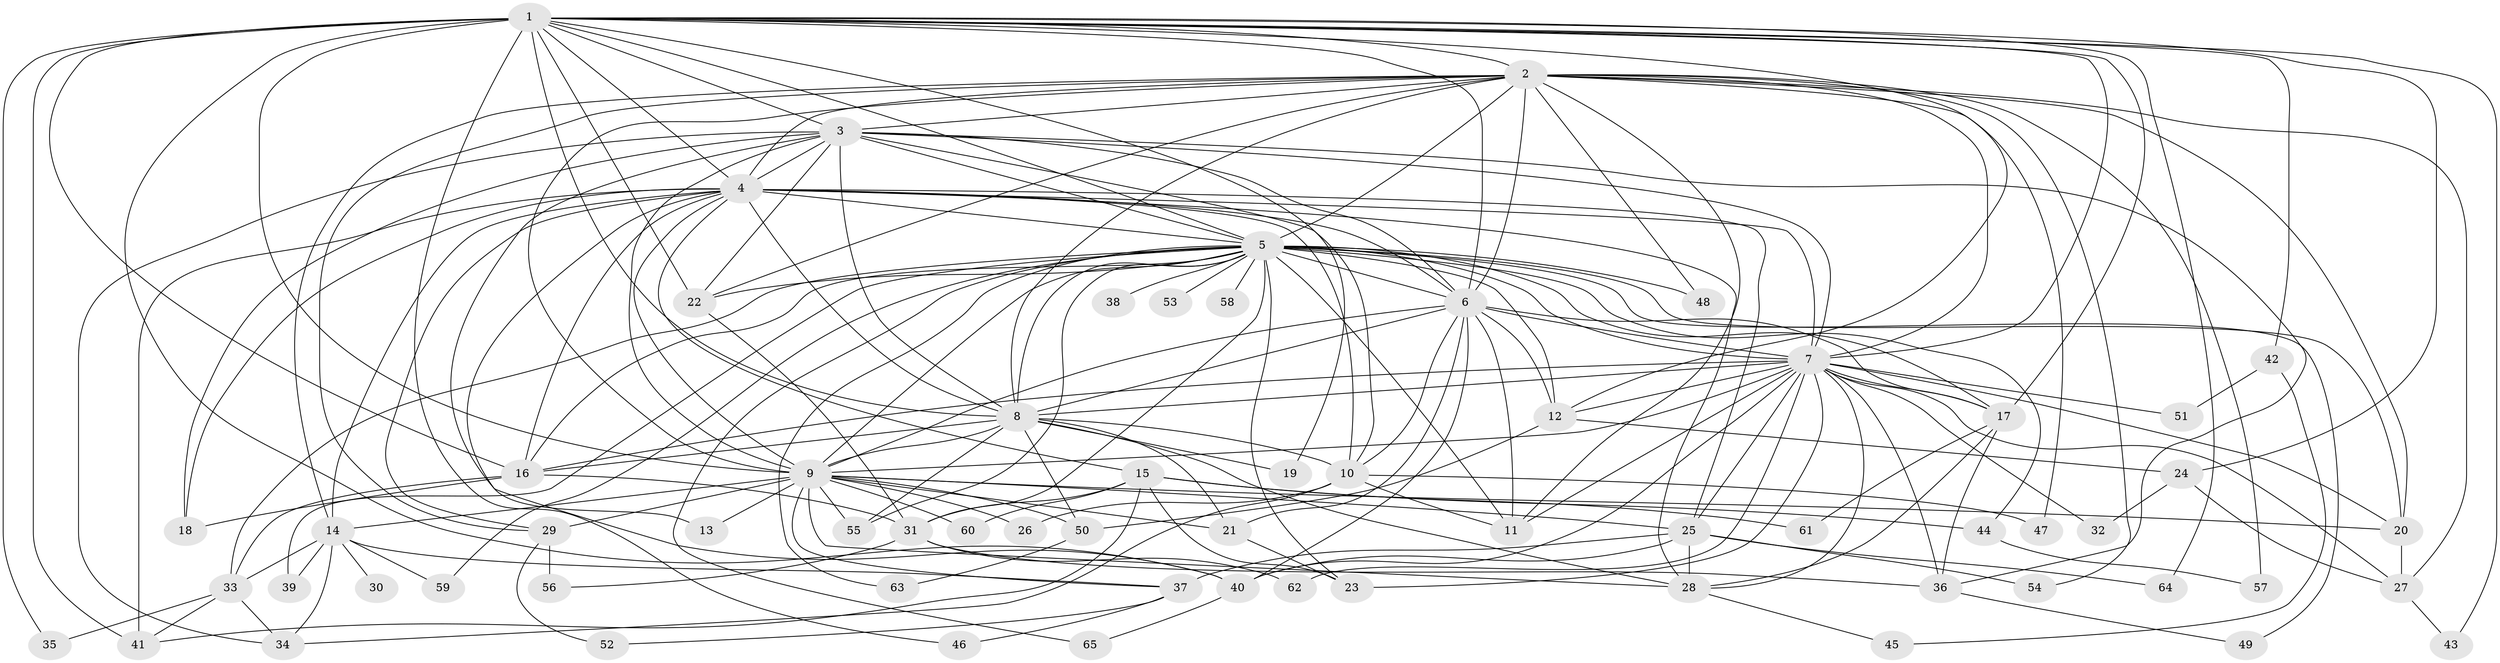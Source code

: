 // original degree distribution, {25: 0.007692307692307693, 21: 0.007692307692307693, 17: 0.015384615384615385, 22: 0.015384615384615385, 34: 0.007692307692307693, 24: 0.015384615384615385, 23: 0.007692307692307693, 6: 0.03076923076923077, 2: 0.5384615384615384, 3: 0.17692307692307693, 5: 0.06153846153846154, 9: 0.007692307692307693, 7: 0.007692307692307693, 4: 0.1}
// Generated by graph-tools (version 1.1) at 2025/34/03/09/25 02:34:45]
// undirected, 65 vertices, 186 edges
graph export_dot {
graph [start="1"]
  node [color=gray90,style=filled];
  1;
  2;
  3;
  4;
  5;
  6;
  7;
  8;
  9;
  10;
  11;
  12;
  13;
  14;
  15;
  16;
  17;
  18;
  19;
  20;
  21;
  22;
  23;
  24;
  25;
  26;
  27;
  28;
  29;
  30;
  31;
  32;
  33;
  34;
  35;
  36;
  37;
  38;
  39;
  40;
  41;
  42;
  43;
  44;
  45;
  46;
  47;
  48;
  49;
  50;
  51;
  52;
  53;
  54;
  55;
  56;
  57;
  58;
  59;
  60;
  61;
  62;
  63;
  64;
  65;
  1 -- 2 [weight=1.0];
  1 -- 3 [weight=1.0];
  1 -- 4 [weight=3.0];
  1 -- 5 [weight=1.0];
  1 -- 6 [weight=1.0];
  1 -- 7 [weight=1.0];
  1 -- 8 [weight=1.0];
  1 -- 9 [weight=1.0];
  1 -- 12 [weight=1.0];
  1 -- 16 [weight=1.0];
  1 -- 17 [weight=1.0];
  1 -- 19 [weight=1.0];
  1 -- 22 [weight=1.0];
  1 -- 24 [weight=1.0];
  1 -- 35 [weight=1.0];
  1 -- 40 [weight=2.0];
  1 -- 41 [weight=1.0];
  1 -- 42 [weight=1.0];
  1 -- 43 [weight=1.0];
  1 -- 46 [weight=1.0];
  1 -- 64 [weight=1.0];
  2 -- 3 [weight=2.0];
  2 -- 4 [weight=2.0];
  2 -- 5 [weight=1.0];
  2 -- 6 [weight=1.0];
  2 -- 7 [weight=1.0];
  2 -- 8 [weight=1.0];
  2 -- 9 [weight=1.0];
  2 -- 11 [weight=2.0];
  2 -- 14 [weight=1.0];
  2 -- 20 [weight=1.0];
  2 -- 22 [weight=1.0];
  2 -- 27 [weight=1.0];
  2 -- 29 [weight=1.0];
  2 -- 47 [weight=1.0];
  2 -- 48 [weight=1.0];
  2 -- 54 [weight=1.0];
  2 -- 57 [weight=1.0];
  3 -- 4 [weight=3.0];
  3 -- 5 [weight=1.0];
  3 -- 6 [weight=2.0];
  3 -- 7 [weight=1.0];
  3 -- 8 [weight=1.0];
  3 -- 9 [weight=1.0];
  3 -- 10 [weight=1.0];
  3 -- 13 [weight=1.0];
  3 -- 18 [weight=1.0];
  3 -- 22 [weight=1.0];
  3 -- 34 [weight=1.0];
  3 -- 36 [weight=1.0];
  4 -- 5 [weight=2.0];
  4 -- 6 [weight=3.0];
  4 -- 7 [weight=3.0];
  4 -- 8 [weight=3.0];
  4 -- 9 [weight=3.0];
  4 -- 10 [weight=1.0];
  4 -- 14 [weight=1.0];
  4 -- 15 [weight=1.0];
  4 -- 16 [weight=1.0];
  4 -- 18 [weight=1.0];
  4 -- 25 [weight=5.0];
  4 -- 28 [weight=1.0];
  4 -- 29 [weight=2.0];
  4 -- 40 [weight=1.0];
  4 -- 41 [weight=3.0];
  5 -- 6 [weight=2.0];
  5 -- 7 [weight=1.0];
  5 -- 8 [weight=1.0];
  5 -- 9 [weight=1.0];
  5 -- 11 [weight=1.0];
  5 -- 12 [weight=1.0];
  5 -- 16 [weight=1.0];
  5 -- 17 [weight=1.0];
  5 -- 20 [weight=1.0];
  5 -- 22 [weight=1.0];
  5 -- 23 [weight=1.0];
  5 -- 31 [weight=1.0];
  5 -- 33 [weight=1.0];
  5 -- 38 [weight=1.0];
  5 -- 39 [weight=1.0];
  5 -- 44 [weight=1.0];
  5 -- 48 [weight=1.0];
  5 -- 49 [weight=1.0];
  5 -- 53 [weight=1.0];
  5 -- 55 [weight=1.0];
  5 -- 58 [weight=1.0];
  5 -- 59 [weight=1.0];
  5 -- 63 [weight=1.0];
  5 -- 65 [weight=1.0];
  6 -- 7 [weight=1.0];
  6 -- 8 [weight=1.0];
  6 -- 9 [weight=1.0];
  6 -- 10 [weight=1.0];
  6 -- 11 [weight=7.0];
  6 -- 12 [weight=1.0];
  6 -- 17 [weight=1.0];
  6 -- 21 [weight=1.0];
  6 -- 40 [weight=1.0];
  7 -- 8 [weight=1.0];
  7 -- 9 [weight=1.0];
  7 -- 11 [weight=1.0];
  7 -- 12 [weight=1.0];
  7 -- 16 [weight=1.0];
  7 -- 17 [weight=1.0];
  7 -- 20 [weight=1.0];
  7 -- 23 [weight=1.0];
  7 -- 25 [weight=1.0];
  7 -- 27 [weight=1.0];
  7 -- 28 [weight=1.0];
  7 -- 32 [weight=1.0];
  7 -- 36 [weight=1.0];
  7 -- 40 [weight=1.0];
  7 -- 51 [weight=1.0];
  7 -- 62 [weight=1.0];
  8 -- 9 [weight=1.0];
  8 -- 10 [weight=1.0];
  8 -- 16 [weight=1.0];
  8 -- 19 [weight=1.0];
  8 -- 21 [weight=1.0];
  8 -- 28 [weight=1.0];
  8 -- 50 [weight=1.0];
  8 -- 55 [weight=1.0];
  9 -- 13 [weight=1.0];
  9 -- 14 [weight=1.0];
  9 -- 20 [weight=1.0];
  9 -- 21 [weight=1.0];
  9 -- 25 [weight=1.0];
  9 -- 26 [weight=1.0];
  9 -- 28 [weight=1.0];
  9 -- 29 [weight=1.0];
  9 -- 37 [weight=1.0];
  9 -- 50 [weight=2.0];
  9 -- 55 [weight=1.0];
  9 -- 60 [weight=1.0];
  10 -- 11 [weight=1.0];
  10 -- 26 [weight=1.0];
  10 -- 34 [weight=1.0];
  10 -- 47 [weight=1.0];
  12 -- 24 [weight=1.0];
  12 -- 50 [weight=1.0];
  14 -- 30 [weight=1.0];
  14 -- 33 [weight=1.0];
  14 -- 34 [weight=1.0];
  14 -- 37 [weight=1.0];
  14 -- 39 [weight=1.0];
  14 -- 59 [weight=1.0];
  15 -- 23 [weight=2.0];
  15 -- 31 [weight=2.0];
  15 -- 41 [weight=1.0];
  15 -- 44 [weight=1.0];
  15 -- 60 [weight=1.0];
  15 -- 61 [weight=1.0];
  16 -- 18 [weight=1.0];
  16 -- 31 [weight=1.0];
  16 -- 33 [weight=1.0];
  17 -- 28 [weight=1.0];
  17 -- 36 [weight=1.0];
  17 -- 61 [weight=1.0];
  20 -- 27 [weight=1.0];
  21 -- 23 [weight=1.0];
  22 -- 31 [weight=1.0];
  24 -- 27 [weight=1.0];
  24 -- 32 [weight=1.0];
  25 -- 28 [weight=1.0];
  25 -- 37 [weight=1.0];
  25 -- 40 [weight=2.0];
  25 -- 54 [weight=1.0];
  25 -- 64 [weight=1.0];
  27 -- 43 [weight=1.0];
  28 -- 45 [weight=1.0];
  29 -- 52 [weight=1.0];
  29 -- 56 [weight=1.0];
  31 -- 36 [weight=1.0];
  31 -- 56 [weight=1.0];
  31 -- 62 [weight=1.0];
  33 -- 34 [weight=1.0];
  33 -- 35 [weight=1.0];
  33 -- 41 [weight=1.0];
  36 -- 49 [weight=1.0];
  37 -- 46 [weight=1.0];
  37 -- 52 [weight=1.0];
  40 -- 65 [weight=1.0];
  42 -- 45 [weight=1.0];
  42 -- 51 [weight=1.0];
  44 -- 57 [weight=1.0];
  50 -- 63 [weight=1.0];
}
